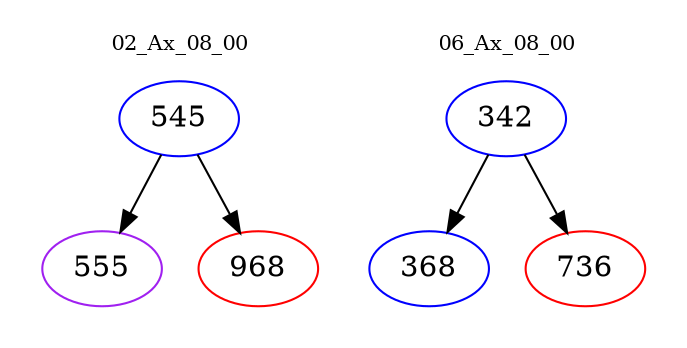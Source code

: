 digraph{
subgraph cluster_0 {
color = white
label = "02_Ax_08_00";
fontsize=10;
T0_545 [label="545", color="blue"]
T0_545 -> T0_555 [color="black"]
T0_555 [label="555", color="purple"]
T0_545 -> T0_968 [color="black"]
T0_968 [label="968", color="red"]
}
subgraph cluster_1 {
color = white
label = "06_Ax_08_00";
fontsize=10;
T1_342 [label="342", color="blue"]
T1_342 -> T1_368 [color="black"]
T1_368 [label="368", color="blue"]
T1_342 -> T1_736 [color="black"]
T1_736 [label="736", color="red"]
}
}
